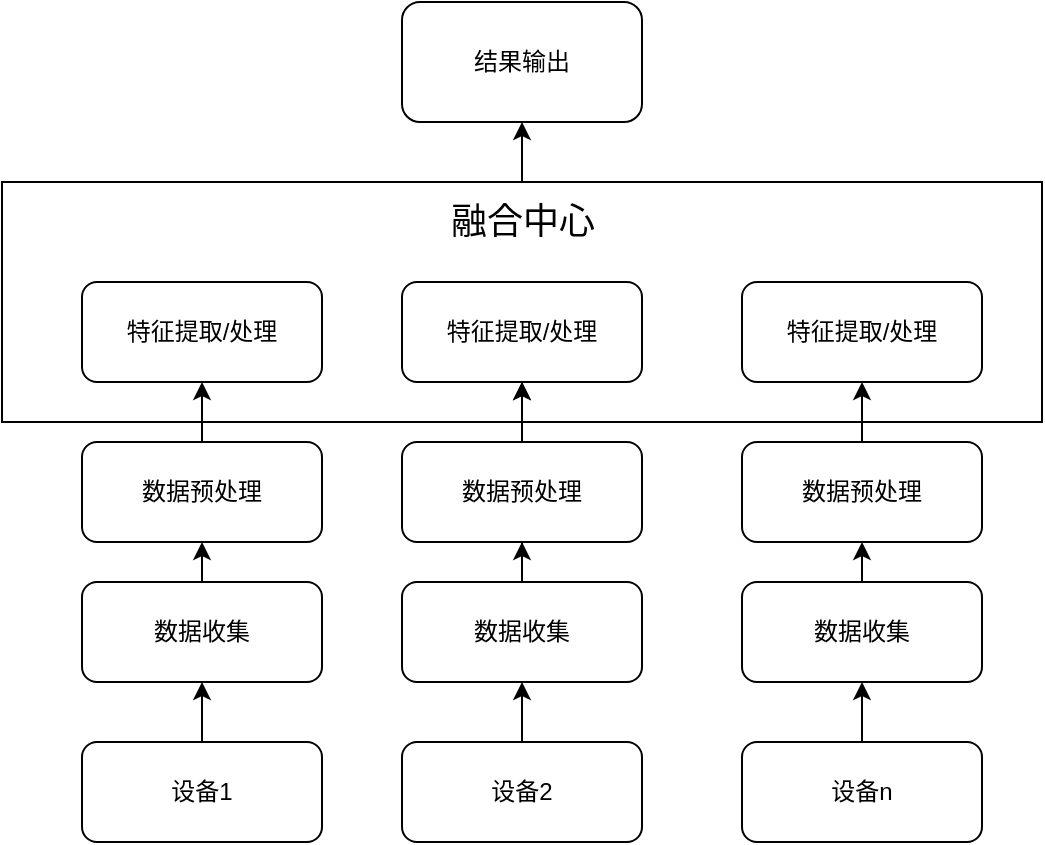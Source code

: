 <mxfile version="14.1.2" type="github"><diagram id="Llr-RBUr9f0f87TW4AFZ" name="Page-1"><mxGraphModel dx="1422" dy="763" grid="1" gridSize="10" guides="1" tooltips="1" connect="1" arrows="1" fold="1" page="1" pageScale="1" pageWidth="827" pageHeight="1169" math="0" shadow="0"><root><mxCell id="0"/><mxCell id="1" parent="0"/><mxCell id="kz6hvBQmB5r9t1MiX-st-38" style="edgeStyle=orthogonalEdgeStyle;rounded=0;orthogonalLoop=1;jettySize=auto;html=1;exitX=0.5;exitY=0;exitDx=0;exitDy=0;entryX=0.5;entryY=1;entryDx=0;entryDy=0;fontSize=18;" edge="1" parent="1" source="kz6hvBQmB5r9t1MiX-st-34" target="kz6hvBQmB5r9t1MiX-st-36"><mxGeometry relative="1" as="geometry"/></mxCell><mxCell id="kz6hvBQmB5r9t1MiX-st-34" value="" style="rounded=0;whiteSpace=wrap;html=1;" vertex="1" parent="1"><mxGeometry x="30" y="730" width="520" height="120" as="geometry"/></mxCell><mxCell id="kz6hvBQmB5r9t1MiX-st-4" style="edgeStyle=orthogonalEdgeStyle;rounded=0;orthogonalLoop=1;jettySize=auto;html=1;exitX=0.5;exitY=0;exitDx=0;exitDy=0;entryX=0.5;entryY=1;entryDx=0;entryDy=0;" edge="1" parent="1" source="kz6hvBQmB5r9t1MiX-st-1" target="kz6hvBQmB5r9t1MiX-st-2"><mxGeometry relative="1" as="geometry"/></mxCell><mxCell id="kz6hvBQmB5r9t1MiX-st-1" value="设备1" style="rounded=1;whiteSpace=wrap;html=1;" vertex="1" parent="1"><mxGeometry x="70" y="1010" width="120" height="50" as="geometry"/></mxCell><mxCell id="kz6hvBQmB5r9t1MiX-st-2" value="数据收集" style="rounded=1;whiteSpace=wrap;html=1;" vertex="1" parent="1"><mxGeometry x="70" y="930" width="120" height="50" as="geometry"/></mxCell><mxCell id="kz6hvBQmB5r9t1MiX-st-15" style="edgeStyle=orthogonalEdgeStyle;rounded=0;orthogonalLoop=1;jettySize=auto;html=1;exitX=0.5;exitY=0;exitDx=0;exitDy=0;entryX=0.5;entryY=1;entryDx=0;entryDy=0;" edge="1" parent="1" source="kz6hvBQmB5r9t1MiX-st-5" target="kz6hvBQmB5r9t1MiX-st-12"><mxGeometry relative="1" as="geometry"><mxPoint x="130" y="840" as="targetPoint"/></mxGeometry></mxCell><mxCell id="kz6hvBQmB5r9t1MiX-st-5" value="数据预处理" style="rounded=1;whiteSpace=wrap;html=1;" vertex="1" parent="1"><mxGeometry x="70" y="860" width="120" height="50" as="geometry"/></mxCell><mxCell id="kz6hvBQmB5r9t1MiX-st-6" value="" style="endArrow=classic;html=1;" edge="1" parent="1" source="kz6hvBQmB5r9t1MiX-st-2"><mxGeometry width="50" height="50" relative="1" as="geometry"><mxPoint x="130" y="909.289" as="sourcePoint"/><mxPoint x="130" y="910" as="targetPoint"/></mxGeometry></mxCell><mxCell id="kz6hvBQmB5r9t1MiX-st-12" value="特征提取/处理" style="rounded=1;whiteSpace=wrap;html=1;" vertex="1" parent="1"><mxGeometry x="70" y="780" width="120" height="50" as="geometry"/></mxCell><mxCell id="kz6hvBQmB5r9t1MiX-st-16" style="edgeStyle=orthogonalEdgeStyle;rounded=0;orthogonalLoop=1;jettySize=auto;html=1;exitX=0.5;exitY=0;exitDx=0;exitDy=0;entryX=0.5;entryY=1;entryDx=0;entryDy=0;" edge="1" parent="1" source="kz6hvBQmB5r9t1MiX-st-17" target="kz6hvBQmB5r9t1MiX-st-18"><mxGeometry relative="1" as="geometry"/></mxCell><mxCell id="kz6hvBQmB5r9t1MiX-st-17" value="设备2" style="rounded=1;whiteSpace=wrap;html=1;" vertex="1" parent="1"><mxGeometry x="230" y="1010" width="120" height="50" as="geometry"/></mxCell><mxCell id="kz6hvBQmB5r9t1MiX-st-33" value="" style="edgeStyle=orthogonalEdgeStyle;rounded=0;orthogonalLoop=1;jettySize=auto;html=1;" edge="1" parent="1" source="kz6hvBQmB5r9t1MiX-st-18" target="kz6hvBQmB5r9t1MiX-st-22"><mxGeometry relative="1" as="geometry"/></mxCell><mxCell id="kz6hvBQmB5r9t1MiX-st-18" value="数据收集" style="rounded=1;whiteSpace=wrap;html=1;" vertex="1" parent="1"><mxGeometry x="230" y="930" width="120" height="50" as="geometry"/></mxCell><mxCell id="kz6hvBQmB5r9t1MiX-st-19" style="edgeStyle=orthogonalEdgeStyle;rounded=0;orthogonalLoop=1;jettySize=auto;html=1;exitX=0.5;exitY=0;exitDx=0;exitDy=0;entryX=0.5;entryY=1;entryDx=0;entryDy=0;" edge="1" parent="1" source="kz6hvBQmB5r9t1MiX-st-20" target="kz6hvBQmB5r9t1MiX-st-22"><mxGeometry relative="1" as="geometry"><mxPoint x="290" y="840" as="targetPoint"/></mxGeometry></mxCell><mxCell id="kz6hvBQmB5r9t1MiX-st-20" value="数据预处理" style="rounded=1;whiteSpace=wrap;html=1;" vertex="1" parent="1"><mxGeometry x="230" y="860" width="120" height="50" as="geometry"/></mxCell><mxCell id="kz6hvBQmB5r9t1MiX-st-21" value="" style="endArrow=classic;html=1;" edge="1" parent="1" source="kz6hvBQmB5r9t1MiX-st-18"><mxGeometry width="50" height="50" relative="1" as="geometry"><mxPoint x="290" y="909.289" as="sourcePoint"/><mxPoint x="290" y="910" as="targetPoint"/></mxGeometry></mxCell><mxCell id="kz6hvBQmB5r9t1MiX-st-22" value="特征提取/处理" style="rounded=1;whiteSpace=wrap;html=1;" vertex="1" parent="1"><mxGeometry x="230" y="780" width="120" height="50" as="geometry"/></mxCell><mxCell id="kz6hvBQmB5r9t1MiX-st-23" style="edgeStyle=orthogonalEdgeStyle;rounded=0;orthogonalLoop=1;jettySize=auto;html=1;exitX=0.5;exitY=0;exitDx=0;exitDy=0;entryX=0.5;entryY=1;entryDx=0;entryDy=0;" edge="1" source="kz6hvBQmB5r9t1MiX-st-24" target="kz6hvBQmB5r9t1MiX-st-25" parent="1"><mxGeometry relative="1" as="geometry"/></mxCell><mxCell id="kz6hvBQmB5r9t1MiX-st-24" value="设备n" style="rounded=1;whiteSpace=wrap;html=1;" vertex="1" parent="1"><mxGeometry x="400" y="1010" width="120" height="50" as="geometry"/></mxCell><mxCell id="kz6hvBQmB5r9t1MiX-st-25" value="数据收集" style="rounded=1;whiteSpace=wrap;html=1;" vertex="1" parent="1"><mxGeometry x="400" y="930" width="120" height="50" as="geometry"/></mxCell><mxCell id="kz6hvBQmB5r9t1MiX-st-26" style="edgeStyle=orthogonalEdgeStyle;rounded=0;orthogonalLoop=1;jettySize=auto;html=1;exitX=0.5;exitY=0;exitDx=0;exitDy=0;entryX=0.5;entryY=1;entryDx=0;entryDy=0;" edge="1" source="kz6hvBQmB5r9t1MiX-st-27" target="kz6hvBQmB5r9t1MiX-st-29" parent="1"><mxGeometry relative="1" as="geometry"><mxPoint x="460" y="840" as="targetPoint"/></mxGeometry></mxCell><mxCell id="kz6hvBQmB5r9t1MiX-st-27" value="数据预处理" style="rounded=1;whiteSpace=wrap;html=1;" vertex="1" parent="1"><mxGeometry x="400" y="860" width="120" height="50" as="geometry"/></mxCell><mxCell id="kz6hvBQmB5r9t1MiX-st-28" value="" style="endArrow=classic;html=1;" edge="1" source="kz6hvBQmB5r9t1MiX-st-25" parent="1"><mxGeometry width="50" height="50" relative="1" as="geometry"><mxPoint x="460" y="909.289" as="sourcePoint"/><mxPoint x="460" y="910" as="targetPoint"/></mxGeometry></mxCell><mxCell id="kz6hvBQmB5r9t1MiX-st-29" value="特征提取/处理" style="rounded=1;whiteSpace=wrap;html=1;" vertex="1" parent="1"><mxGeometry x="400" y="780" width="120" height="50" as="geometry"/></mxCell><mxCell id="kz6hvBQmB5r9t1MiX-st-35" value="融合中心" style="text;html=1;resizable=0;autosize=1;align=center;verticalAlign=middle;points=[];fillColor=none;strokeColor=none;rounded=0;fontSize=18;" vertex="1" parent="1"><mxGeometry x="245" y="735" width="90" height="30" as="geometry"/></mxCell><mxCell id="kz6hvBQmB5r9t1MiX-st-36" value="结果输出" style="rounded=1;whiteSpace=wrap;html=1;" vertex="1" parent="1"><mxGeometry x="230" y="640" width="120" height="60" as="geometry"/></mxCell></root></mxGraphModel></diagram></mxfile>